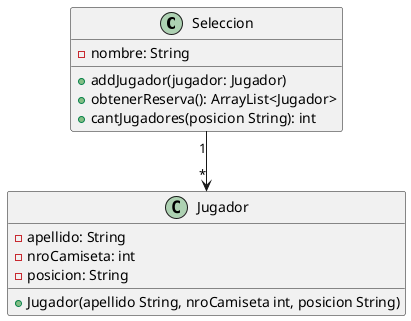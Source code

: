 @startuml
class Seleccion {
    - nombre: String
    + addJugador(jugador: Jugador)
    + obtenerReserva(): ArrayList<Jugador>
    + cantJugadores(posicion String): int
}

class Jugador {
    - apellido: String
    - nroCamiseta: int
    - posicion: String
    + Jugador(apellido String, nroCamiseta int, posicion String)
}

Seleccion "1"-down->"*" Jugador
@enduml